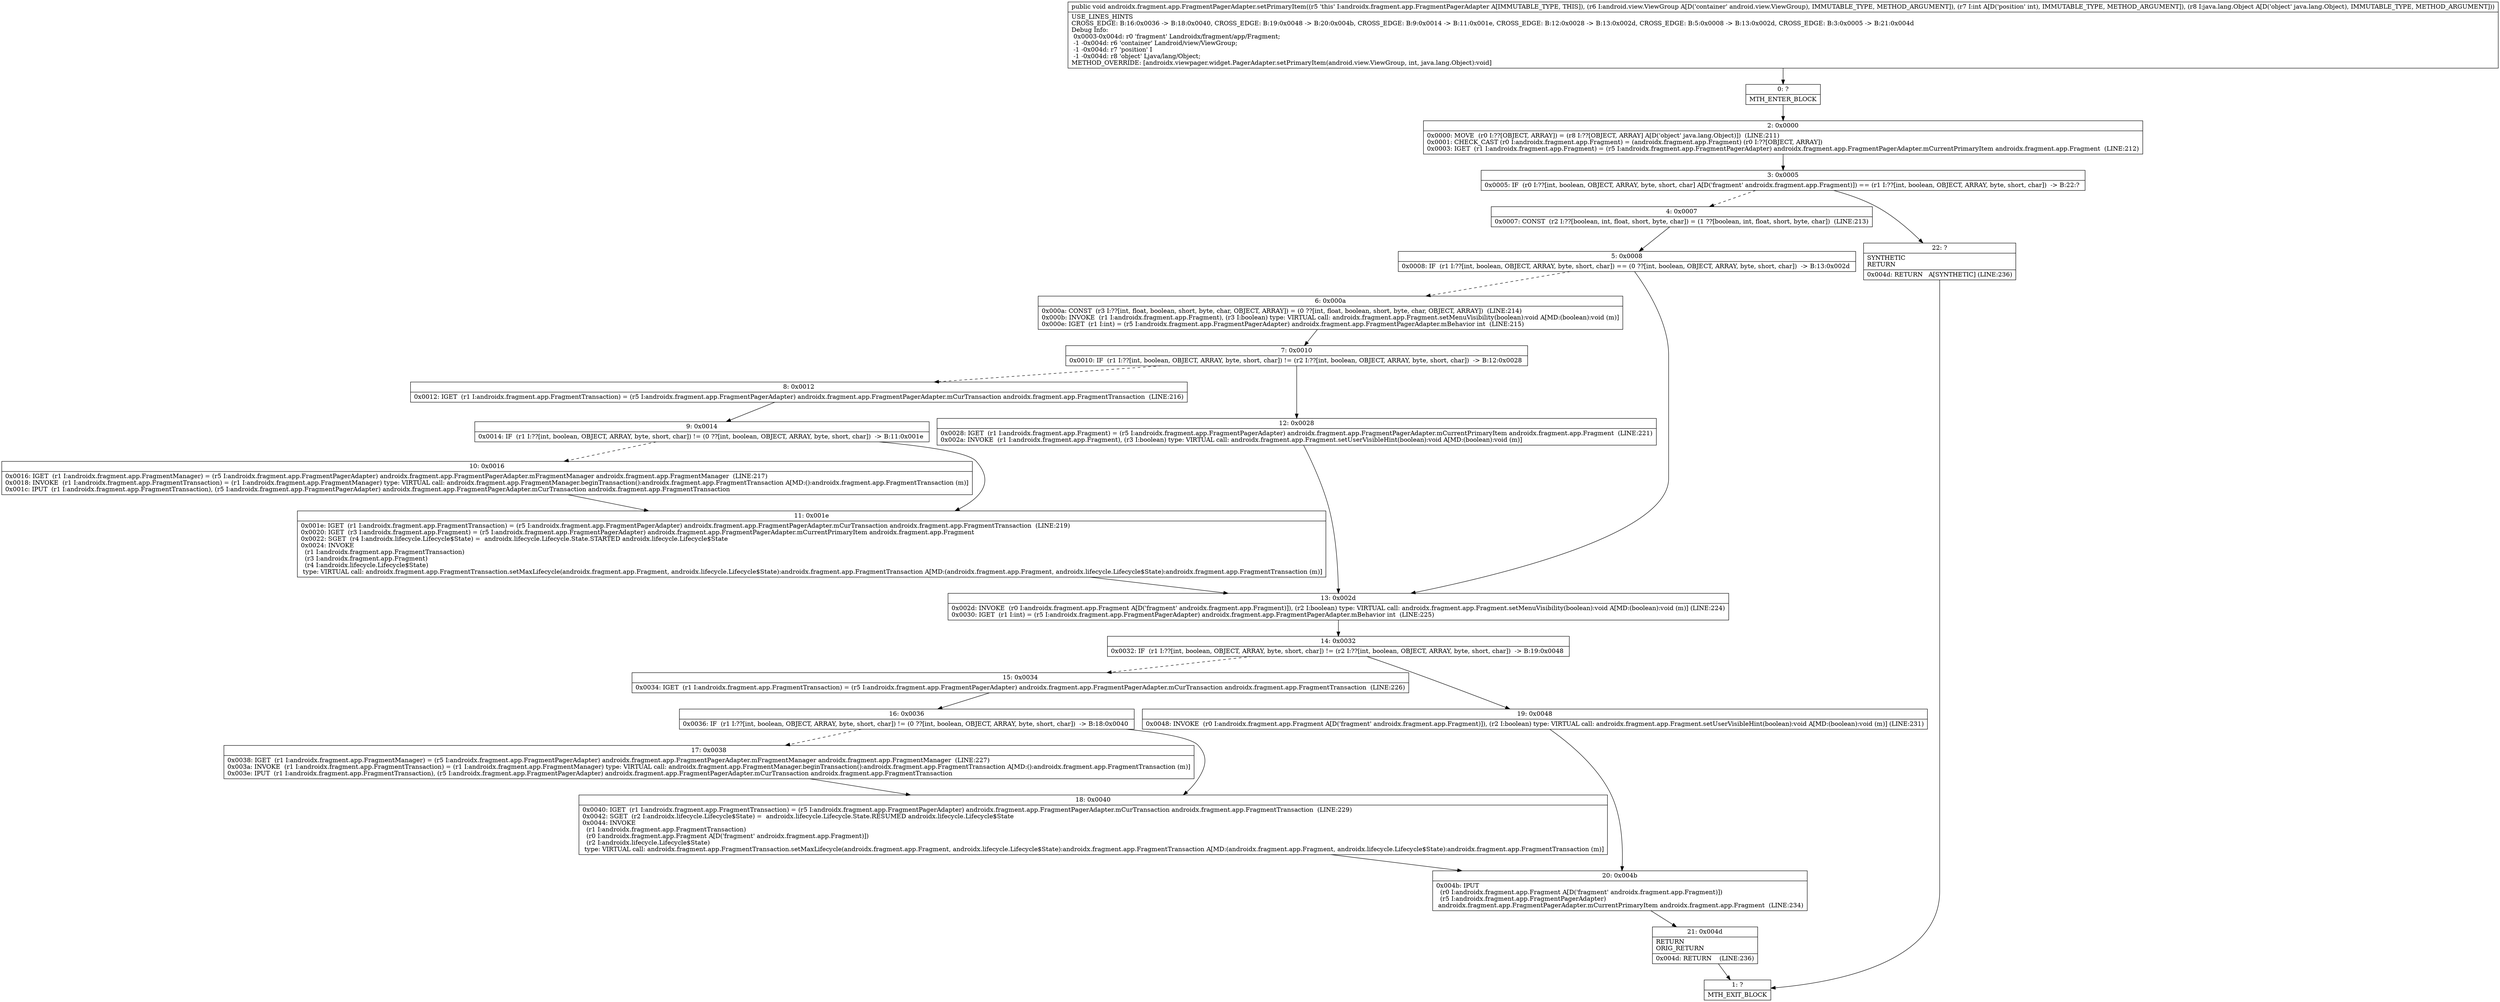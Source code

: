digraph "CFG forandroidx.fragment.app.FragmentPagerAdapter.setPrimaryItem(Landroid\/view\/ViewGroup;ILjava\/lang\/Object;)V" {
Node_0 [shape=record,label="{0\:\ ?|MTH_ENTER_BLOCK\l}"];
Node_2 [shape=record,label="{2\:\ 0x0000|0x0000: MOVE  (r0 I:??[OBJECT, ARRAY]) = (r8 I:??[OBJECT, ARRAY] A[D('object' java.lang.Object)])  (LINE:211)\l0x0001: CHECK_CAST (r0 I:androidx.fragment.app.Fragment) = (androidx.fragment.app.Fragment) (r0 I:??[OBJECT, ARRAY]) \l0x0003: IGET  (r1 I:androidx.fragment.app.Fragment) = (r5 I:androidx.fragment.app.FragmentPagerAdapter) androidx.fragment.app.FragmentPagerAdapter.mCurrentPrimaryItem androidx.fragment.app.Fragment  (LINE:212)\l}"];
Node_3 [shape=record,label="{3\:\ 0x0005|0x0005: IF  (r0 I:??[int, boolean, OBJECT, ARRAY, byte, short, char] A[D('fragment' androidx.fragment.app.Fragment)]) == (r1 I:??[int, boolean, OBJECT, ARRAY, byte, short, char])  \-\> B:22:? \l}"];
Node_4 [shape=record,label="{4\:\ 0x0007|0x0007: CONST  (r2 I:??[boolean, int, float, short, byte, char]) = (1 ??[boolean, int, float, short, byte, char])  (LINE:213)\l}"];
Node_5 [shape=record,label="{5\:\ 0x0008|0x0008: IF  (r1 I:??[int, boolean, OBJECT, ARRAY, byte, short, char]) == (0 ??[int, boolean, OBJECT, ARRAY, byte, short, char])  \-\> B:13:0x002d \l}"];
Node_6 [shape=record,label="{6\:\ 0x000a|0x000a: CONST  (r3 I:??[int, float, boolean, short, byte, char, OBJECT, ARRAY]) = (0 ??[int, float, boolean, short, byte, char, OBJECT, ARRAY])  (LINE:214)\l0x000b: INVOKE  (r1 I:androidx.fragment.app.Fragment), (r3 I:boolean) type: VIRTUAL call: androidx.fragment.app.Fragment.setMenuVisibility(boolean):void A[MD:(boolean):void (m)]\l0x000e: IGET  (r1 I:int) = (r5 I:androidx.fragment.app.FragmentPagerAdapter) androidx.fragment.app.FragmentPagerAdapter.mBehavior int  (LINE:215)\l}"];
Node_7 [shape=record,label="{7\:\ 0x0010|0x0010: IF  (r1 I:??[int, boolean, OBJECT, ARRAY, byte, short, char]) != (r2 I:??[int, boolean, OBJECT, ARRAY, byte, short, char])  \-\> B:12:0x0028 \l}"];
Node_8 [shape=record,label="{8\:\ 0x0012|0x0012: IGET  (r1 I:androidx.fragment.app.FragmentTransaction) = (r5 I:androidx.fragment.app.FragmentPagerAdapter) androidx.fragment.app.FragmentPagerAdapter.mCurTransaction androidx.fragment.app.FragmentTransaction  (LINE:216)\l}"];
Node_9 [shape=record,label="{9\:\ 0x0014|0x0014: IF  (r1 I:??[int, boolean, OBJECT, ARRAY, byte, short, char]) != (0 ??[int, boolean, OBJECT, ARRAY, byte, short, char])  \-\> B:11:0x001e \l}"];
Node_10 [shape=record,label="{10\:\ 0x0016|0x0016: IGET  (r1 I:androidx.fragment.app.FragmentManager) = (r5 I:androidx.fragment.app.FragmentPagerAdapter) androidx.fragment.app.FragmentPagerAdapter.mFragmentManager androidx.fragment.app.FragmentManager  (LINE:217)\l0x0018: INVOKE  (r1 I:androidx.fragment.app.FragmentTransaction) = (r1 I:androidx.fragment.app.FragmentManager) type: VIRTUAL call: androidx.fragment.app.FragmentManager.beginTransaction():androidx.fragment.app.FragmentTransaction A[MD:():androidx.fragment.app.FragmentTransaction (m)]\l0x001c: IPUT  (r1 I:androidx.fragment.app.FragmentTransaction), (r5 I:androidx.fragment.app.FragmentPagerAdapter) androidx.fragment.app.FragmentPagerAdapter.mCurTransaction androidx.fragment.app.FragmentTransaction \l}"];
Node_11 [shape=record,label="{11\:\ 0x001e|0x001e: IGET  (r1 I:androidx.fragment.app.FragmentTransaction) = (r5 I:androidx.fragment.app.FragmentPagerAdapter) androidx.fragment.app.FragmentPagerAdapter.mCurTransaction androidx.fragment.app.FragmentTransaction  (LINE:219)\l0x0020: IGET  (r3 I:androidx.fragment.app.Fragment) = (r5 I:androidx.fragment.app.FragmentPagerAdapter) androidx.fragment.app.FragmentPagerAdapter.mCurrentPrimaryItem androidx.fragment.app.Fragment \l0x0022: SGET  (r4 I:androidx.lifecycle.Lifecycle$State) =  androidx.lifecycle.Lifecycle.State.STARTED androidx.lifecycle.Lifecycle$State \l0x0024: INVOKE  \l  (r1 I:androidx.fragment.app.FragmentTransaction)\l  (r3 I:androidx.fragment.app.Fragment)\l  (r4 I:androidx.lifecycle.Lifecycle$State)\l type: VIRTUAL call: androidx.fragment.app.FragmentTransaction.setMaxLifecycle(androidx.fragment.app.Fragment, androidx.lifecycle.Lifecycle$State):androidx.fragment.app.FragmentTransaction A[MD:(androidx.fragment.app.Fragment, androidx.lifecycle.Lifecycle$State):androidx.fragment.app.FragmentTransaction (m)]\l}"];
Node_12 [shape=record,label="{12\:\ 0x0028|0x0028: IGET  (r1 I:androidx.fragment.app.Fragment) = (r5 I:androidx.fragment.app.FragmentPagerAdapter) androidx.fragment.app.FragmentPagerAdapter.mCurrentPrimaryItem androidx.fragment.app.Fragment  (LINE:221)\l0x002a: INVOKE  (r1 I:androidx.fragment.app.Fragment), (r3 I:boolean) type: VIRTUAL call: androidx.fragment.app.Fragment.setUserVisibleHint(boolean):void A[MD:(boolean):void (m)]\l}"];
Node_13 [shape=record,label="{13\:\ 0x002d|0x002d: INVOKE  (r0 I:androidx.fragment.app.Fragment A[D('fragment' androidx.fragment.app.Fragment)]), (r2 I:boolean) type: VIRTUAL call: androidx.fragment.app.Fragment.setMenuVisibility(boolean):void A[MD:(boolean):void (m)] (LINE:224)\l0x0030: IGET  (r1 I:int) = (r5 I:androidx.fragment.app.FragmentPagerAdapter) androidx.fragment.app.FragmentPagerAdapter.mBehavior int  (LINE:225)\l}"];
Node_14 [shape=record,label="{14\:\ 0x0032|0x0032: IF  (r1 I:??[int, boolean, OBJECT, ARRAY, byte, short, char]) != (r2 I:??[int, boolean, OBJECT, ARRAY, byte, short, char])  \-\> B:19:0x0048 \l}"];
Node_15 [shape=record,label="{15\:\ 0x0034|0x0034: IGET  (r1 I:androidx.fragment.app.FragmentTransaction) = (r5 I:androidx.fragment.app.FragmentPagerAdapter) androidx.fragment.app.FragmentPagerAdapter.mCurTransaction androidx.fragment.app.FragmentTransaction  (LINE:226)\l}"];
Node_16 [shape=record,label="{16\:\ 0x0036|0x0036: IF  (r1 I:??[int, boolean, OBJECT, ARRAY, byte, short, char]) != (0 ??[int, boolean, OBJECT, ARRAY, byte, short, char])  \-\> B:18:0x0040 \l}"];
Node_17 [shape=record,label="{17\:\ 0x0038|0x0038: IGET  (r1 I:androidx.fragment.app.FragmentManager) = (r5 I:androidx.fragment.app.FragmentPagerAdapter) androidx.fragment.app.FragmentPagerAdapter.mFragmentManager androidx.fragment.app.FragmentManager  (LINE:227)\l0x003a: INVOKE  (r1 I:androidx.fragment.app.FragmentTransaction) = (r1 I:androidx.fragment.app.FragmentManager) type: VIRTUAL call: androidx.fragment.app.FragmentManager.beginTransaction():androidx.fragment.app.FragmentTransaction A[MD:():androidx.fragment.app.FragmentTransaction (m)]\l0x003e: IPUT  (r1 I:androidx.fragment.app.FragmentTransaction), (r5 I:androidx.fragment.app.FragmentPagerAdapter) androidx.fragment.app.FragmentPagerAdapter.mCurTransaction androidx.fragment.app.FragmentTransaction \l}"];
Node_18 [shape=record,label="{18\:\ 0x0040|0x0040: IGET  (r1 I:androidx.fragment.app.FragmentTransaction) = (r5 I:androidx.fragment.app.FragmentPagerAdapter) androidx.fragment.app.FragmentPagerAdapter.mCurTransaction androidx.fragment.app.FragmentTransaction  (LINE:229)\l0x0042: SGET  (r2 I:androidx.lifecycle.Lifecycle$State) =  androidx.lifecycle.Lifecycle.State.RESUMED androidx.lifecycle.Lifecycle$State \l0x0044: INVOKE  \l  (r1 I:androidx.fragment.app.FragmentTransaction)\l  (r0 I:androidx.fragment.app.Fragment A[D('fragment' androidx.fragment.app.Fragment)])\l  (r2 I:androidx.lifecycle.Lifecycle$State)\l type: VIRTUAL call: androidx.fragment.app.FragmentTransaction.setMaxLifecycle(androidx.fragment.app.Fragment, androidx.lifecycle.Lifecycle$State):androidx.fragment.app.FragmentTransaction A[MD:(androidx.fragment.app.Fragment, androidx.lifecycle.Lifecycle$State):androidx.fragment.app.FragmentTransaction (m)]\l}"];
Node_20 [shape=record,label="{20\:\ 0x004b|0x004b: IPUT  \l  (r0 I:androidx.fragment.app.Fragment A[D('fragment' androidx.fragment.app.Fragment)])\l  (r5 I:androidx.fragment.app.FragmentPagerAdapter)\l androidx.fragment.app.FragmentPagerAdapter.mCurrentPrimaryItem androidx.fragment.app.Fragment  (LINE:234)\l}"];
Node_21 [shape=record,label="{21\:\ 0x004d|RETURN\lORIG_RETURN\l|0x004d: RETURN    (LINE:236)\l}"];
Node_1 [shape=record,label="{1\:\ ?|MTH_EXIT_BLOCK\l}"];
Node_19 [shape=record,label="{19\:\ 0x0048|0x0048: INVOKE  (r0 I:androidx.fragment.app.Fragment A[D('fragment' androidx.fragment.app.Fragment)]), (r2 I:boolean) type: VIRTUAL call: androidx.fragment.app.Fragment.setUserVisibleHint(boolean):void A[MD:(boolean):void (m)] (LINE:231)\l}"];
Node_22 [shape=record,label="{22\:\ ?|SYNTHETIC\lRETURN\l|0x004d: RETURN   A[SYNTHETIC] (LINE:236)\l}"];
MethodNode[shape=record,label="{public void androidx.fragment.app.FragmentPagerAdapter.setPrimaryItem((r5 'this' I:androidx.fragment.app.FragmentPagerAdapter A[IMMUTABLE_TYPE, THIS]), (r6 I:android.view.ViewGroup A[D('container' android.view.ViewGroup), IMMUTABLE_TYPE, METHOD_ARGUMENT]), (r7 I:int A[D('position' int), IMMUTABLE_TYPE, METHOD_ARGUMENT]), (r8 I:java.lang.Object A[D('object' java.lang.Object), IMMUTABLE_TYPE, METHOD_ARGUMENT]))  | USE_LINES_HINTS\lCROSS_EDGE: B:16:0x0036 \-\> B:18:0x0040, CROSS_EDGE: B:19:0x0048 \-\> B:20:0x004b, CROSS_EDGE: B:9:0x0014 \-\> B:11:0x001e, CROSS_EDGE: B:12:0x0028 \-\> B:13:0x002d, CROSS_EDGE: B:5:0x0008 \-\> B:13:0x002d, CROSS_EDGE: B:3:0x0005 \-\> B:21:0x004d\lDebug Info:\l  0x0003\-0x004d: r0 'fragment' Landroidx\/fragment\/app\/Fragment;\l  \-1 \-0x004d: r6 'container' Landroid\/view\/ViewGroup;\l  \-1 \-0x004d: r7 'position' I\l  \-1 \-0x004d: r8 'object' Ljava\/lang\/Object;\lMETHOD_OVERRIDE: [androidx.viewpager.widget.PagerAdapter.setPrimaryItem(android.view.ViewGroup, int, java.lang.Object):void]\l}"];
MethodNode -> Node_0;Node_0 -> Node_2;
Node_2 -> Node_3;
Node_3 -> Node_4[style=dashed];
Node_3 -> Node_22;
Node_4 -> Node_5;
Node_5 -> Node_6[style=dashed];
Node_5 -> Node_13;
Node_6 -> Node_7;
Node_7 -> Node_8[style=dashed];
Node_7 -> Node_12;
Node_8 -> Node_9;
Node_9 -> Node_10[style=dashed];
Node_9 -> Node_11;
Node_10 -> Node_11;
Node_11 -> Node_13;
Node_12 -> Node_13;
Node_13 -> Node_14;
Node_14 -> Node_15[style=dashed];
Node_14 -> Node_19;
Node_15 -> Node_16;
Node_16 -> Node_17[style=dashed];
Node_16 -> Node_18;
Node_17 -> Node_18;
Node_18 -> Node_20;
Node_20 -> Node_21;
Node_21 -> Node_1;
Node_19 -> Node_20;
Node_22 -> Node_1;
}

